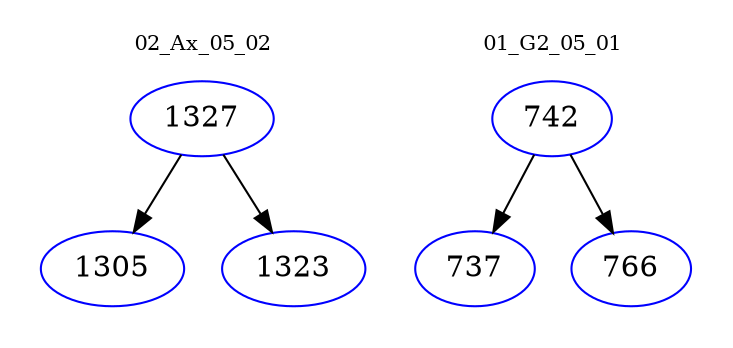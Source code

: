 digraph{
subgraph cluster_0 {
color = white
label = "02_Ax_05_02";
fontsize=10;
T0_1327 [label="1327", color="blue"]
T0_1327 -> T0_1305 [color="black"]
T0_1305 [label="1305", color="blue"]
T0_1327 -> T0_1323 [color="black"]
T0_1323 [label="1323", color="blue"]
}
subgraph cluster_1 {
color = white
label = "01_G2_05_01";
fontsize=10;
T1_742 [label="742", color="blue"]
T1_742 -> T1_737 [color="black"]
T1_737 [label="737", color="blue"]
T1_742 -> T1_766 [color="black"]
T1_766 [label="766", color="blue"]
}
}
